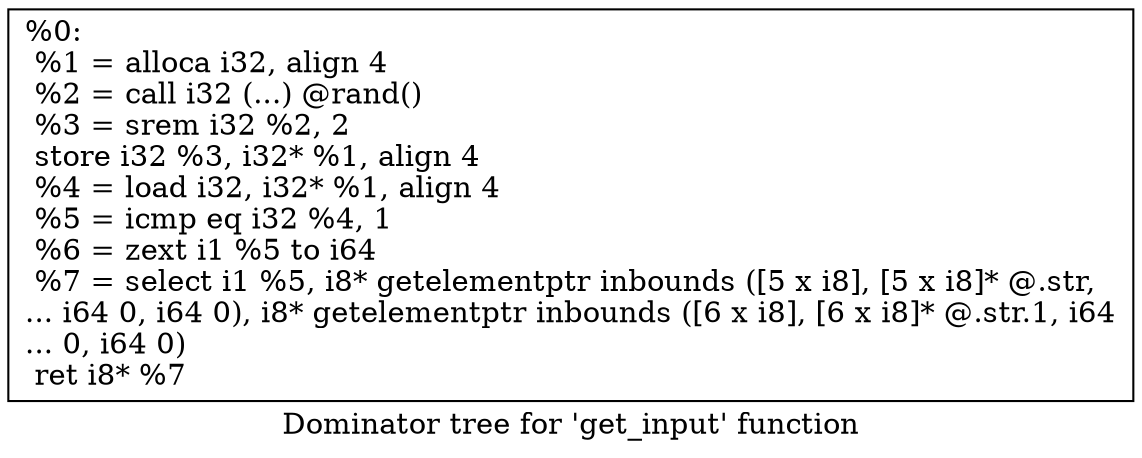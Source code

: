 digraph "Dominator tree for 'get_input' function" {
	label="Dominator tree for 'get_input' function";

	Node0x56079b780a00 [shape=record,label="{%0:\l  %1 = alloca i32, align 4\l  %2 = call i32 (...) @rand()\l  %3 = srem i32 %2, 2\l  store i32 %3, i32* %1, align 4\l  %4 = load i32, i32* %1, align 4\l  %5 = icmp eq i32 %4, 1\l  %6 = zext i1 %5 to i64\l  %7 = select i1 %5, i8* getelementptr inbounds ([5 x i8], [5 x i8]* @.str,\l... i64 0, i64 0), i8* getelementptr inbounds ([6 x i8], [6 x i8]* @.str.1, i64\l... 0, i64 0)\l  ret i8* %7\l}"];
}
